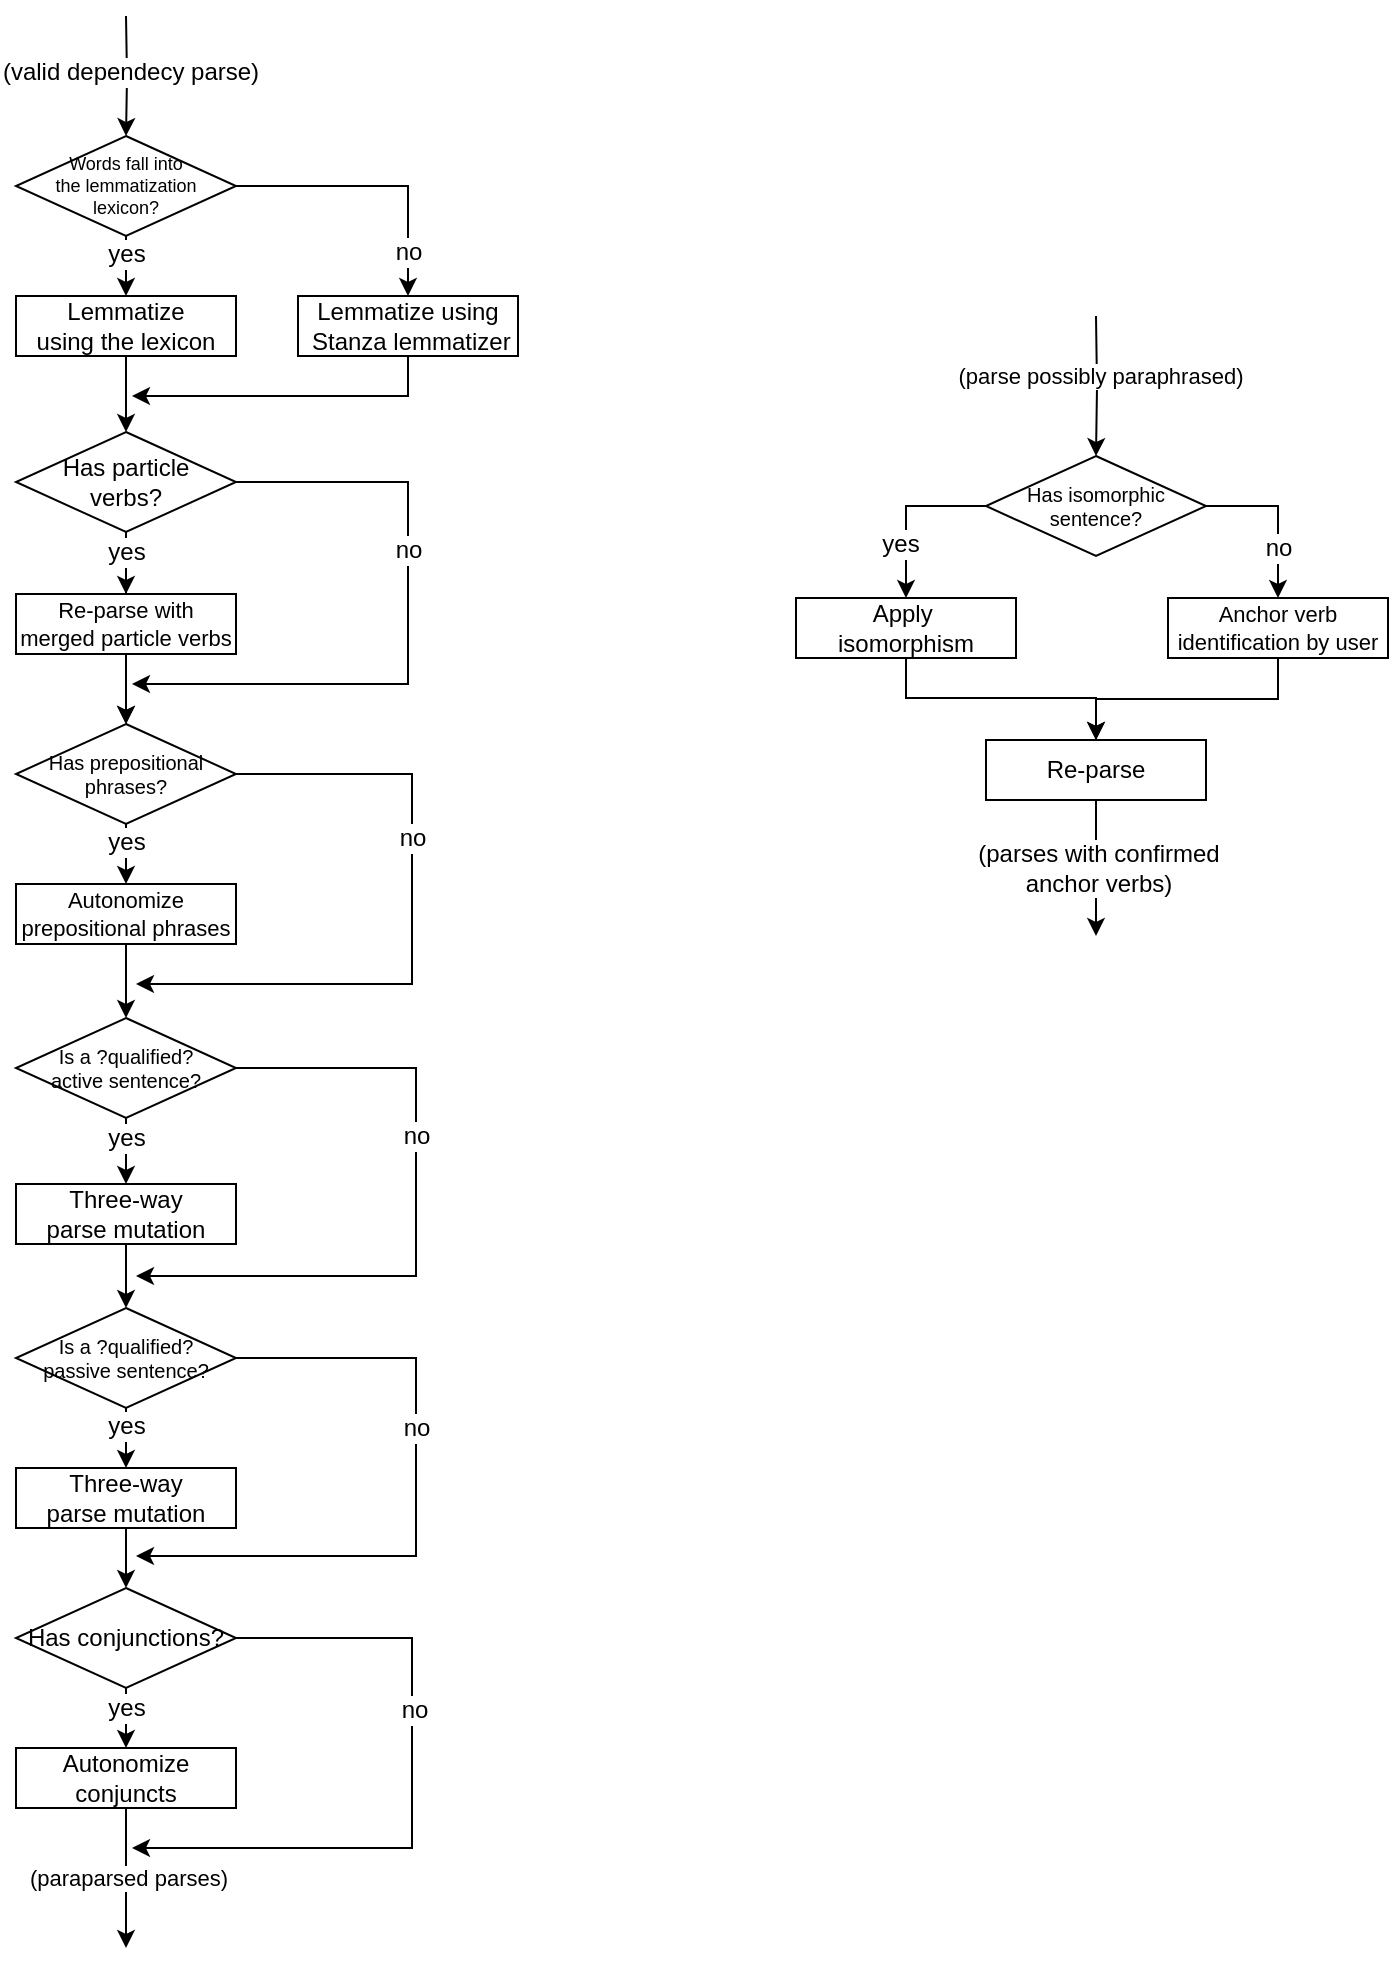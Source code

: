 <mxfile>
    <diagram id="6ulBm3RF-4WEAbnde-ue" name="Page-1">
        <mxGraphModel dx="658" dy="485" grid="1" gridSize="10" guides="1" tooltips="1" connect="1" arrows="1" fold="1" page="1" pageScale="1" pageWidth="850" pageHeight="1100" math="0" shadow="0">
            <root>
                <mxCell id="0"/>
                <mxCell id="1" parent="0"/>
                <mxCell id="4" style="edgeStyle=orthogonalEdgeStyle;rounded=0;orthogonalLoop=1;jettySize=auto;html=1;fontSize=12;entryX=0.5;entryY=0;entryDx=0;entryDy=0;" parent="1" target="28" edge="1">
                    <mxGeometry relative="1" as="geometry">
                        <mxPoint x="165" y="70" as="sourcePoint"/>
                        <mxPoint x="165" y="120" as="targetPoint"/>
                    </mxGeometry>
                </mxCell>
                <mxCell id="16" value="&lt;span style=&quot;font-size: 12px&quot;&gt;(valid dependecy parse)&lt;/span&gt;" style="edgeLabel;html=1;align=center;verticalAlign=middle;resizable=0;points=[];" parent="4" vertex="1" connectable="0">
                    <mxGeometry x="-0.074" y="-1" relative="1" as="geometry">
                        <mxPoint x="2" as="offset"/>
                    </mxGeometry>
                </mxCell>
                <mxCell id="7" style="edgeStyle=none;rounded=0;orthogonalLoop=1;jettySize=auto;html=1;exitX=0.5;exitY=1;exitDx=0;exitDy=0;endArrow=classic;endFill=1;fontSize=10;entryX=0.5;entryY=0;entryDx=0;entryDy=0;" parent="1" source="11" target="13" edge="1">
                    <mxGeometry relative="1" as="geometry">
                        <mxPoint x="166" y="364" as="targetPoint"/>
                    </mxGeometry>
                </mxCell>
                <mxCell id="9" style="edgeStyle=none;rounded=0;orthogonalLoop=1;jettySize=auto;html=1;endArrow=classic;endFill=1;fontSize=10;exitX=1;exitY=0.5;exitDx=0;exitDy=0;" parent="1" source="11" edge="1">
                    <mxGeometry relative="1" as="geometry">
                        <mxPoint x="168" y="404" as="targetPoint"/>
                        <Array as="points">
                            <mxPoint x="306" y="303"/>
                            <mxPoint x="306" y="404"/>
                            <mxPoint x="238" y="404"/>
                        </Array>
                    </mxGeometry>
                </mxCell>
                <mxCell id="59" value="no" style="edgeLabel;html=1;align=center;verticalAlign=middle;resizable=0;points=[];fontSize=12;" vertex="1" connectable="0" parent="9">
                    <mxGeometry x="-0.268" relative="1" as="geometry">
                        <mxPoint y="1" as="offset"/>
                    </mxGeometry>
                </mxCell>
                <mxCell id="87" value="" style="edgeStyle=orthogonalEdgeStyle;rounded=0;orthogonalLoop=1;jettySize=auto;html=1;fontSize=12;" edge="1" parent="1" source="11" target="20">
                    <mxGeometry relative="1" as="geometry"/>
                </mxCell>
                <mxCell id="91" value="yes" style="edgeLabel;html=1;align=center;verticalAlign=middle;resizable=0;points=[];fontSize=12;" vertex="1" connectable="0" parent="87">
                    <mxGeometry x="-0.785" y="1" relative="1" as="geometry">
                        <mxPoint x="-1" y="-1" as="offset"/>
                    </mxGeometry>
                </mxCell>
                <mxCell id="11" value="Has particle&lt;br&gt;verbs?" style="rhombus;whiteSpace=wrap;html=1;" parent="1" vertex="1">
                    <mxGeometry x="110" y="278" width="110" height="50" as="geometry"/>
                </mxCell>
                <mxCell id="33" style="edgeStyle=orthogonalEdgeStyle;rounded=0;orthogonalLoop=1;jettySize=auto;html=1;entryX=0.5;entryY=0;entryDx=0;entryDy=0;fontSize=9;" edge="1" parent="1" source="13" target="20">
                    <mxGeometry relative="1" as="geometry"/>
                </mxCell>
                <mxCell id="13" value="Re-parse with merged particle verbs" style="rounded=0;whiteSpace=wrap;html=1;fontSize=11;" parent="1" vertex="1">
                    <mxGeometry x="110" y="359" width="110" height="30" as="geometry"/>
                </mxCell>
                <mxCell id="29" style="edgeStyle=orthogonalEdgeStyle;rounded=0;orthogonalLoop=1;jettySize=auto;html=1;entryX=0.5;entryY=0;entryDx=0;entryDy=0;fontSize=9;" edge="1" parent="1" source="18" target="11">
                    <mxGeometry relative="1" as="geometry"/>
                </mxCell>
                <mxCell id="18" value="Lemmatize &lt;br&gt;using the lexicon" style="rounded=0;whiteSpace=wrap;html=1;" parent="1" vertex="1">
                    <mxGeometry x="110" y="210" width="110" height="30" as="geometry"/>
                </mxCell>
                <mxCell id="36" style="edgeStyle=orthogonalEdgeStyle;rounded=0;orthogonalLoop=1;jettySize=auto;html=1;entryX=0.5;entryY=0;entryDx=0;entryDy=0;fontSize=9;" edge="1" parent="1" source="20" target="21">
                    <mxGeometry relative="1" as="geometry"/>
                </mxCell>
                <mxCell id="60" value="yes" style="edgeLabel;html=1;align=center;verticalAlign=middle;resizable=0;points=[];fontSize=12;" vertex="1" connectable="0" parent="36">
                    <mxGeometry x="0.32" relative="1" as="geometry">
                        <mxPoint y="-4" as="offset"/>
                    </mxGeometry>
                </mxCell>
                <mxCell id="37" style="edgeStyle=orthogonalEdgeStyle;rounded=0;orthogonalLoop=1;jettySize=auto;html=1;fontSize=9;" edge="1" parent="1" source="20">
                    <mxGeometry relative="1" as="geometry">
                        <mxPoint x="170" y="554" as="targetPoint"/>
                        <Array as="points">
                            <mxPoint x="308" y="449"/>
                            <mxPoint x="308" y="554"/>
                        </Array>
                    </mxGeometry>
                </mxCell>
                <mxCell id="61" value="no" style="edgeLabel;html=1;align=center;verticalAlign=middle;resizable=0;points=[];fontSize=12;" vertex="1" connectable="0" parent="37">
                    <mxGeometry x="-0.262" y="1" relative="1" as="geometry">
                        <mxPoint x="-1" y="-2" as="offset"/>
                    </mxGeometry>
                </mxCell>
                <mxCell id="20" value="Has prepositional&lt;br style=&quot;font-size: 10px;&quot;&gt;phrases?" style="rhombus;whiteSpace=wrap;html=1;fontSize=10;" parent="1" vertex="1">
                    <mxGeometry x="110" y="424" width="110" height="50" as="geometry"/>
                </mxCell>
                <mxCell id="35" style="edgeStyle=orthogonalEdgeStyle;rounded=0;orthogonalLoop=1;jettySize=auto;html=1;entryX=0.5;entryY=0;entryDx=0;entryDy=0;fontSize=9;" edge="1" parent="1" source="21" target="22">
                    <mxGeometry relative="1" as="geometry"/>
                </mxCell>
                <mxCell id="21" value="Autonomize prepositional phrases" style="rounded=0;whiteSpace=wrap;html=1;fontSize=11;" parent="1" vertex="1">
                    <mxGeometry x="110" y="504" width="110" height="30" as="geometry"/>
                </mxCell>
                <mxCell id="38" style="edgeStyle=orthogonalEdgeStyle;rounded=0;orthogonalLoop=1;jettySize=auto;html=1;entryX=0.5;entryY=0;entryDx=0;entryDy=0;fontSize=9;" edge="1" parent="1" source="22" target="23">
                    <mxGeometry relative="1" as="geometry"/>
                </mxCell>
                <mxCell id="62" value="yes" style="edgeLabel;html=1;align=center;verticalAlign=middle;resizable=0;points=[];fontSize=12;" vertex="1" connectable="0" parent="38">
                    <mxGeometry x="-0.575" relative="1" as="geometry">
                        <mxPoint as="offset"/>
                    </mxGeometry>
                </mxCell>
                <mxCell id="63" style="edgeStyle=orthogonalEdgeStyle;rounded=0;orthogonalLoop=1;jettySize=auto;html=1;exitX=1;exitY=0.5;exitDx=0;exitDy=0;fontSize=12;" edge="1" parent="1" source="22">
                    <mxGeometry relative="1" as="geometry">
                        <mxPoint x="170" y="700" as="targetPoint"/>
                        <Array as="points">
                            <mxPoint x="310" y="596"/>
                            <mxPoint x="310" y="700"/>
                        </Array>
                    </mxGeometry>
                </mxCell>
                <mxCell id="83" value="no" style="edgeLabel;html=1;align=center;verticalAlign=middle;resizable=0;points=[];fontSize=12;" vertex="1" connectable="0" parent="63">
                    <mxGeometry x="-0.245" relative="1" as="geometry">
                        <mxPoint y="-2" as="offset"/>
                    </mxGeometry>
                </mxCell>
                <mxCell id="22" value="Is a ?qualified?&lt;br&gt;active sentence?" style="rhombus;whiteSpace=wrap;html=1;fontSize=10;" parent="1" vertex="1">
                    <mxGeometry x="110" y="571" width="110" height="50" as="geometry"/>
                </mxCell>
                <mxCell id="82" style="edgeStyle=orthogonalEdgeStyle;rounded=0;orthogonalLoop=1;jettySize=auto;html=1;entryX=0.5;entryY=0;entryDx=0;entryDy=0;fontSize=12;" edge="1" parent="1" source="23" target="77">
                    <mxGeometry relative="1" as="geometry"/>
                </mxCell>
                <mxCell id="23" value="Three-way&lt;br&gt;parse mutation" style="rounded=0;whiteSpace=wrap;html=1;" parent="1" vertex="1">
                    <mxGeometry x="110" y="654" width="110" height="30" as="geometry"/>
                </mxCell>
                <mxCell id="53" style="edgeStyle=orthogonalEdgeStyle;rounded=0;orthogonalLoop=1;jettySize=auto;html=1;entryX=0.5;entryY=0;entryDx=0;entryDy=0;fontSize=11;" edge="1" parent="1" source="25" target="26">
                    <mxGeometry relative="1" as="geometry"/>
                </mxCell>
                <mxCell id="66" value="yes" style="edgeLabel;html=1;align=center;verticalAlign=middle;resizable=0;points=[];fontSize=12;" vertex="1" connectable="0" parent="53">
                    <mxGeometry x="0.28" relative="1" as="geometry">
                        <mxPoint y="-2" as="offset"/>
                    </mxGeometry>
                </mxCell>
                <mxCell id="54" style="edgeStyle=orthogonalEdgeStyle;rounded=0;orthogonalLoop=1;jettySize=auto;html=1;fontSize=11;" edge="1" parent="1" source="25">
                    <mxGeometry relative="1" as="geometry">
                        <mxPoint x="168" y="986" as="targetPoint"/>
                        <Array as="points">
                            <mxPoint x="308" y="881"/>
                            <mxPoint x="308" y="986"/>
                            <mxPoint x="168" y="986"/>
                        </Array>
                    </mxGeometry>
                </mxCell>
                <mxCell id="67" value="no" style="edgeLabel;html=1;align=center;verticalAlign=middle;resizable=0;points=[];fontSize=12;" vertex="1" connectable="0" parent="54">
                    <mxGeometry x="-0.249" y="1" relative="1" as="geometry">
                        <mxPoint y="-1" as="offset"/>
                    </mxGeometry>
                </mxCell>
                <mxCell id="25" value="Has conjunctions?" style="rhombus;whiteSpace=wrap;html=1;fontSize=12;" parent="1" vertex="1">
                    <mxGeometry x="110" y="856" width="110" height="50" as="geometry"/>
                </mxCell>
                <mxCell id="52" value="(paraparsed parses)" style="edgeStyle=orthogonalEdgeStyle;rounded=0;orthogonalLoop=1;jettySize=auto;html=1;fontSize=11;exitX=0.5;exitY=1;exitDx=0;exitDy=0;" edge="1" parent="1" source="26">
                    <mxGeometry relative="1" as="geometry">
                        <mxPoint x="165" y="1036" as="targetPoint"/>
                        <mxPoint x="165" y="966" as="sourcePoint"/>
                        <mxPoint as="offset"/>
                    </mxGeometry>
                </mxCell>
                <mxCell id="26" value="Autonomize conjuncts" style="rounded=0;whiteSpace=wrap;html=1;" parent="1" vertex="1">
                    <mxGeometry x="110" y="936" width="110" height="30" as="geometry"/>
                </mxCell>
                <mxCell id="30" style="edgeStyle=orthogonalEdgeStyle;rounded=0;orthogonalLoop=1;jettySize=auto;html=1;exitX=0.5;exitY=1;exitDx=0;exitDy=0;entryX=0.5;entryY=0;entryDx=0;entryDy=0;fontSize=9;" edge="1" parent="1" source="28" target="18">
                    <mxGeometry relative="1" as="geometry"/>
                </mxCell>
                <mxCell id="57" value="yes" style="edgeLabel;html=1;align=center;verticalAlign=middle;resizable=0;points=[];fontSize=12;" vertex="1" connectable="0" parent="30">
                    <mxGeometry x="-0.133" relative="1" as="geometry">
                        <mxPoint y="-4" as="offset"/>
                    </mxGeometry>
                </mxCell>
                <mxCell id="28" value="Words fall into &lt;br&gt;the lemmatization&lt;br&gt;lexicon?" style="rhombus;whiteSpace=wrap;html=1;fontSize=9;" vertex="1" parent="1">
                    <mxGeometry x="110" y="130" width="110" height="50" as="geometry"/>
                </mxCell>
                <mxCell id="34" style="edgeStyle=orthogonalEdgeStyle;rounded=0;orthogonalLoop=1;jettySize=auto;html=1;fontSize=9;" edge="1" parent="1" source="31">
                    <mxGeometry relative="1" as="geometry">
                        <mxPoint x="168" y="260" as="targetPoint"/>
                        <Array as="points">
                            <mxPoint x="306" y="260"/>
                        </Array>
                    </mxGeometry>
                </mxCell>
                <mxCell id="31" value="Lemmatize using&lt;br&gt;&amp;nbsp;Stanza lemmatizer" style="rounded=0;whiteSpace=wrap;html=1;" vertex="1" parent="1">
                    <mxGeometry x="251" y="210" width="110" height="30" as="geometry"/>
                </mxCell>
                <mxCell id="32" style="edgeStyle=none;rounded=0;orthogonalLoop=1;jettySize=auto;html=1;endArrow=classic;endFill=1;fontSize=10;exitX=1;exitY=0.5;exitDx=0;exitDy=0;entryX=0.5;entryY=0;entryDx=0;entryDy=0;" edge="1" parent="1" source="28" target="31">
                    <mxGeometry relative="1" as="geometry">
                        <mxPoint x="316" y="221" as="targetPoint"/>
                        <Array as="points">
                            <mxPoint x="306" y="155"/>
                        </Array>
                        <mxPoint x="230" y="160" as="sourcePoint"/>
                    </mxGeometry>
                </mxCell>
                <mxCell id="58" value="no" style="edgeLabel;html=1;align=center;verticalAlign=middle;resizable=0;points=[];fontSize=12;" vertex="1" connectable="0" parent="32">
                    <mxGeometry x="0.66" relative="1" as="geometry">
                        <mxPoint y="2" as="offset"/>
                    </mxGeometry>
                </mxCell>
                <mxCell id="73" value="(parses with confirmed &lt;br&gt;anchor verbs)" style="edgeStyle=orthogonalEdgeStyle;rounded=0;orthogonalLoop=1;jettySize=auto;html=1;fontSize=12;" edge="1" parent="1" source="40">
                    <mxGeometry relative="1" as="geometry">
                        <mxPoint x="650" y="530" as="targetPoint"/>
                    </mxGeometry>
                </mxCell>
                <mxCell id="40" value="Re-parse" style="rounded=0;whiteSpace=wrap;html=1;" vertex="1" parent="1">
                    <mxGeometry x="595" y="432" width="110" height="30" as="geometry"/>
                </mxCell>
                <mxCell id="43" style="edgeStyle=orthogonalEdgeStyle;rounded=0;orthogonalLoop=1;jettySize=auto;html=1;entryX=0.5;entryY=0;entryDx=0;entryDy=0;fontSize=12;exitX=0;exitY=0.5;exitDx=0;exitDy=0;" edge="1" parent="1" source="45" target="47">
                    <mxGeometry relative="1" as="geometry">
                        <Array as="points">
                            <mxPoint x="555" y="315"/>
                        </Array>
                    </mxGeometry>
                </mxCell>
                <mxCell id="44" value="yes" style="edgeLabel;html=1;align=center;verticalAlign=middle;resizable=0;points=[];fontSize=12;" vertex="1" connectable="0" parent="43">
                    <mxGeometry x="0.372" y="-3" relative="1" as="geometry">
                        <mxPoint as="offset"/>
                    </mxGeometry>
                </mxCell>
                <mxCell id="55" style="edgeStyle=orthogonalEdgeStyle;rounded=0;orthogonalLoop=1;jettySize=auto;html=1;entryX=0.5;entryY=0;entryDx=0;entryDy=0;fontSize=12;" edge="1" parent="1" source="45" target="50">
                    <mxGeometry relative="1" as="geometry">
                        <Array as="points">
                            <mxPoint x="741" y="315.5"/>
                        </Array>
                    </mxGeometry>
                </mxCell>
                <mxCell id="69" value="no" style="edgeLabel;html=1;align=center;verticalAlign=middle;resizable=0;points=[];fontSize=12;" vertex="1" connectable="0" parent="55">
                    <mxGeometry x="0.39" relative="1" as="geometry">
                        <mxPoint as="offset"/>
                    </mxGeometry>
                </mxCell>
                <mxCell id="45" value="&lt;font style=&quot;font-size: 10px&quot;&gt;Has isomorphic sentence?&lt;/font&gt;" style="rhombus;whiteSpace=wrap;html=1;fontSize=10;align=center;" vertex="1" parent="1">
                    <mxGeometry x="595" y="290" width="110" height="50" as="geometry"/>
                </mxCell>
                <mxCell id="46" style="edgeStyle=orthogonalEdgeStyle;rounded=0;orthogonalLoop=1;jettySize=auto;html=1;entryX=0.5;entryY=0;entryDx=0;entryDy=0;fontSize=12;" edge="1" parent="1" source="47" target="40">
                    <mxGeometry relative="1" as="geometry">
                        <Array as="points">
                            <mxPoint x="555" y="411"/>
                            <mxPoint x="650" y="411"/>
                        </Array>
                    </mxGeometry>
                </mxCell>
                <mxCell id="47" value="Apply&amp;nbsp;&lt;br&gt;isomorphism" style="rounded=0;whiteSpace=wrap;html=1;" vertex="1" parent="1">
                    <mxGeometry x="500" y="361" width="110" height="30" as="geometry"/>
                </mxCell>
                <mxCell id="56" style="edgeStyle=orthogonalEdgeStyle;rounded=0;orthogonalLoop=1;jettySize=auto;html=1;entryX=0.5;entryY=0;entryDx=0;entryDy=0;fontSize=12;" edge="1" parent="1" source="50" target="40">
                    <mxGeometry relative="1" as="geometry"/>
                </mxCell>
                <mxCell id="50" value="Anchor verb identification by user" style="rounded=0;whiteSpace=wrap;html=1;fontSize=11;" vertex="1" parent="1">
                    <mxGeometry x="686" y="361" width="110" height="30" as="geometry"/>
                </mxCell>
                <mxCell id="76" style="edgeStyle=orthogonalEdgeStyle;rounded=0;orthogonalLoop=1;jettySize=auto;html=1;entryX=0.5;entryY=0;entryDx=0;entryDy=0;fontSize=12;" edge="1" parent="1" target="45">
                    <mxGeometry relative="1" as="geometry">
                        <mxPoint x="650" y="220" as="sourcePoint"/>
                    </mxGeometry>
                </mxCell>
                <mxCell id="90" value="(parse possibly paraphrased)" style="edgeLabel;html=1;align=center;verticalAlign=middle;resizable=0;points=[];fontSize=11;" vertex="1" connectable="0" parent="76">
                    <mxGeometry x="-0.167" y="1" relative="1" as="geometry">
                        <mxPoint as="offset"/>
                    </mxGeometry>
                </mxCell>
                <mxCell id="79" style="edgeStyle=orthogonalEdgeStyle;rounded=0;orthogonalLoop=1;jettySize=auto;html=1;entryX=0.5;entryY=0;entryDx=0;entryDy=0;fontSize=10;" edge="1" parent="1" source="77" target="78">
                    <mxGeometry relative="1" as="geometry"/>
                </mxCell>
                <mxCell id="80" value="yes" style="edgeLabel;html=1;align=center;verticalAlign=middle;resizable=0;points=[];fontSize=12;" vertex="1" connectable="0" parent="79">
                    <mxGeometry x="0.24" relative="1" as="geometry">
                        <mxPoint y="-2" as="offset"/>
                    </mxGeometry>
                </mxCell>
                <mxCell id="85" style="edgeStyle=orthogonalEdgeStyle;rounded=0;orthogonalLoop=1;jettySize=auto;html=1;fontSize=12;" edge="1" parent="1" source="77">
                    <mxGeometry relative="1" as="geometry">
                        <mxPoint x="170" y="840" as="targetPoint"/>
                        <Array as="points">
                            <mxPoint x="310" y="741"/>
                            <mxPoint x="310" y="840"/>
                        </Array>
                    </mxGeometry>
                </mxCell>
                <mxCell id="86" value="no" style="edgeLabel;html=1;align=center;verticalAlign=middle;resizable=0;points=[];fontSize=12;" vertex="1" connectable="0" parent="85">
                    <mxGeometry x="-0.234" y="1" relative="1" as="geometry">
                        <mxPoint x="-1" y="-1" as="offset"/>
                    </mxGeometry>
                </mxCell>
                <mxCell id="77" value="Is a ?qualified?&lt;br&gt;passive sentence?" style="rhombus;whiteSpace=wrap;html=1;fontSize=10;" vertex="1" parent="1">
                    <mxGeometry x="110" y="716" width="110" height="50" as="geometry"/>
                </mxCell>
                <mxCell id="84" style="edgeStyle=orthogonalEdgeStyle;rounded=0;orthogonalLoop=1;jettySize=auto;html=1;entryX=0.5;entryY=0;entryDx=0;entryDy=0;fontSize=12;" edge="1" parent="1" source="78" target="25">
                    <mxGeometry relative="1" as="geometry"/>
                </mxCell>
                <mxCell id="78" value="&lt;span&gt;Three-way&lt;/span&gt;&lt;br&gt;&lt;span&gt;parse mutation&lt;/span&gt;" style="rounded=0;whiteSpace=wrap;html=1;" vertex="1" parent="1">
                    <mxGeometry x="110" y="796" width="110" height="30" as="geometry"/>
                </mxCell>
            </root>
        </mxGraphModel>
    </diagram>
</mxfile>